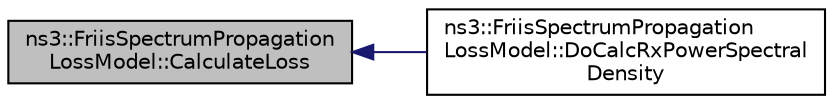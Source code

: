 digraph "ns3::FriisSpectrumPropagationLossModel::CalculateLoss"
{
  edge [fontname="Helvetica",fontsize="10",labelfontname="Helvetica",labelfontsize="10"];
  node [fontname="Helvetica",fontsize="10",shape=record];
  rankdir="LR";
  Node1 [label="ns3::FriisSpectrumPropagation\lLossModel::CalculateLoss",height=0.2,width=0.4,color="black", fillcolor="grey75", style="filled", fontcolor="black"];
  Node1 -> Node2 [dir="back",color="midnightblue",fontsize="10",style="solid"];
  Node2 [label="ns3::FriisSpectrumPropagation\lLossModel::DoCalcRxPowerSpectral\lDensity",height=0.2,width=0.4,color="black", fillcolor="white", style="filled",URL="$de/d2c/classns3_1_1FriisSpectrumPropagationLossModel.html#a1fafdfdc6666c62333ddac30a10d3873"];
}
